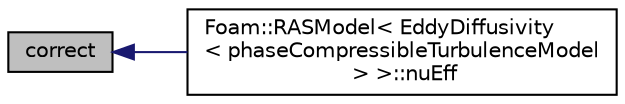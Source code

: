 digraph "correct"
{
  bgcolor="transparent";
  edge [fontname="Helvetica",fontsize="10",labelfontname="Helvetica",labelfontsize="10"];
  node [fontname="Helvetica",fontsize="10",shape=record];
  rankdir="LR";
  Node35 [label="correct",height=0.2,width=0.4,color="black", fillcolor="grey75", style="filled", fontcolor="black"];
  Node35 -> Node36 [dir="back",color="midnightblue",fontsize="10",style="solid",fontname="Helvetica"];
  Node36 [label="Foam::RASModel\< EddyDiffusivity\l\< phaseCompressibleTurbulenceModel\l \> \>::nuEff",height=0.2,width=0.4,color="black",URL="$a32361.html#a96bad7745a84df38388d0d0be6edfd8a",tooltip="Return the effective viscosity on patch. "];
}
